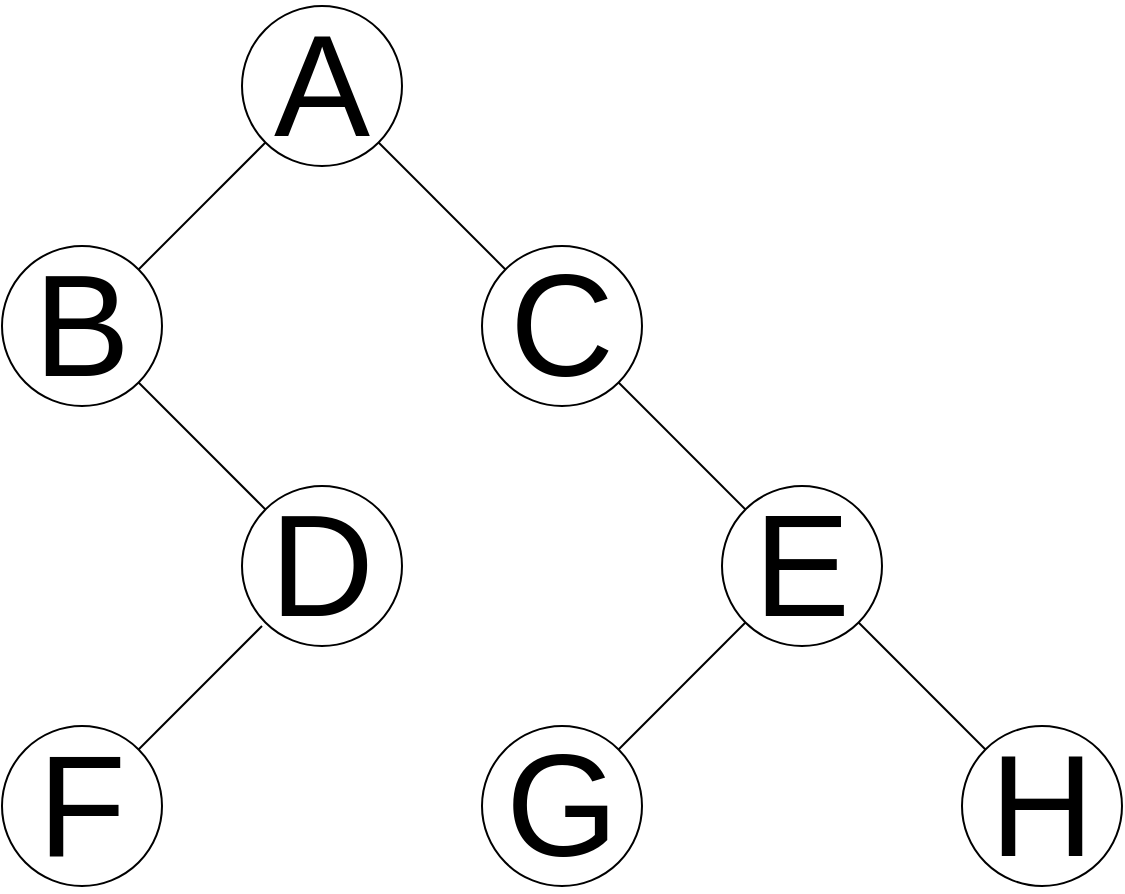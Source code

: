<mxfile>
    <diagram id="AZUdyoOi5q1vhb63bfkL" name="第 1 页">
        <mxGraphModel dx="1235" dy="768" grid="1" gridSize="10" guides="1" tooltips="1" connect="1" arrows="1" fold="1" page="1" pageScale="1" pageWidth="980" pageHeight="1390" math="0" shadow="0">
            <root>
                <mxCell id="0"/>
                <mxCell id="1" parent="0"/>
                <mxCell id="2" value="&lt;span style=&quot;font-size: 72px;&quot;&gt;A&lt;/span&gt;" style="ellipse;whiteSpace=wrap;html=1;aspect=fixed;" vertex="1" parent="1">
                    <mxGeometry x="440" y="160" width="80" height="80" as="geometry"/>
                </mxCell>
                <mxCell id="4" value="&lt;font style=&quot;font-size: 72px;&quot;&gt;B&lt;/font&gt;" style="ellipse;whiteSpace=wrap;html=1;aspect=fixed;" vertex="1" parent="1">
                    <mxGeometry x="320" y="280" width="80" height="80" as="geometry"/>
                </mxCell>
                <mxCell id="5" value="" style="endArrow=none;html=1;entryX=0;entryY=1;entryDx=0;entryDy=0;exitX=1;exitY=0;exitDx=0;exitDy=0;" edge="1" parent="1" source="4" target="2">
                    <mxGeometry width="50" height="50" relative="1" as="geometry">
                        <mxPoint x="540" y="370" as="sourcePoint"/>
                        <mxPoint x="590" y="320" as="targetPoint"/>
                    </mxGeometry>
                </mxCell>
                <mxCell id="12" value="&lt;font style=&quot;font-size: 72px;&quot;&gt;D&lt;/font&gt;" style="ellipse;whiteSpace=wrap;html=1;aspect=fixed;" vertex="1" parent="1">
                    <mxGeometry x="440" y="400" width="80" height="80" as="geometry"/>
                </mxCell>
                <mxCell id="13" value="&lt;font style=&quot;font-size: 72px;&quot;&gt;F&lt;/font&gt;" style="ellipse;whiteSpace=wrap;html=1;aspect=fixed;" vertex="1" parent="1">
                    <mxGeometry x="320" y="520" width="80" height="80" as="geometry"/>
                </mxCell>
                <mxCell id="15" value="" style="endArrow=none;html=1;exitX=1;exitY=1;exitDx=0;exitDy=0;" edge="1" parent="1" source="4" target="12">
                    <mxGeometry width="50" height="50" relative="1" as="geometry">
                        <mxPoint x="540" y="370" as="sourcePoint"/>
                        <mxPoint x="590" y="320" as="targetPoint"/>
                    </mxGeometry>
                </mxCell>
                <mxCell id="16" value="" style="endArrow=none;html=1;exitX=1;exitY=0;exitDx=0;exitDy=0;" edge="1" parent="1" source="13">
                    <mxGeometry width="50" height="50" relative="1" as="geometry">
                        <mxPoint x="540" y="370" as="sourcePoint"/>
                        <mxPoint x="450" y="470" as="targetPoint"/>
                    </mxGeometry>
                </mxCell>
                <mxCell id="17" value="&lt;font style=&quot;font-size: 72px;&quot;&gt;C&lt;/font&gt;" style="ellipse;whiteSpace=wrap;html=1;aspect=fixed;" vertex="1" parent="1">
                    <mxGeometry x="560" y="280" width="80" height="80" as="geometry"/>
                </mxCell>
                <mxCell id="18" value="&lt;font style=&quot;font-size: 72px;&quot;&gt;E&lt;/font&gt;" style="ellipse;whiteSpace=wrap;html=1;aspect=fixed;" vertex="1" parent="1">
                    <mxGeometry x="680" y="400" width="80" height="80" as="geometry"/>
                </mxCell>
                <mxCell id="19" value="&lt;font style=&quot;font-size: 72px;&quot;&gt;G&lt;/font&gt;" style="ellipse;whiteSpace=wrap;html=1;aspect=fixed;" vertex="1" parent="1">
                    <mxGeometry x="560" y="520" width="80" height="80" as="geometry"/>
                </mxCell>
                <mxCell id="20" value="&lt;font style=&quot;font-size: 72px;&quot;&gt;H&lt;/font&gt;" style="ellipse;whiteSpace=wrap;html=1;aspect=fixed;" vertex="1" parent="1">
                    <mxGeometry x="800" y="520" width="80" height="80" as="geometry"/>
                </mxCell>
                <mxCell id="21" value="" style="endArrow=none;html=1;exitX=1;exitY=1;exitDx=0;exitDy=0;entryX=0;entryY=0;entryDx=0;entryDy=0;" edge="1" parent="1" source="2" target="17">
                    <mxGeometry width="50" height="50" relative="1" as="geometry">
                        <mxPoint x="540" y="370" as="sourcePoint"/>
                        <mxPoint x="560" y="280" as="targetPoint"/>
                    </mxGeometry>
                </mxCell>
                <mxCell id="22" value="" style="endArrow=none;html=1;exitX=1;exitY=1;exitDx=0;exitDy=0;entryX=0;entryY=0;entryDx=0;entryDy=0;" edge="1" parent="1" source="17" target="18">
                    <mxGeometry width="50" height="50" relative="1" as="geometry">
                        <mxPoint x="540" y="370" as="sourcePoint"/>
                        <mxPoint x="590" y="320" as="targetPoint"/>
                    </mxGeometry>
                </mxCell>
                <mxCell id="23" value="" style="endArrow=none;html=1;exitX=1;exitY=1;exitDx=0;exitDy=0;" edge="1" parent="1" source="18" target="20">
                    <mxGeometry width="50" height="50" relative="1" as="geometry">
                        <mxPoint x="540" y="370" as="sourcePoint"/>
                        <mxPoint x="590" y="320" as="targetPoint"/>
                    </mxGeometry>
                </mxCell>
                <mxCell id="24" value="" style="endArrow=none;html=1;exitX=1;exitY=0;exitDx=0;exitDy=0;" edge="1" parent="1" source="19" target="18">
                    <mxGeometry width="50" height="50" relative="1" as="geometry">
                        <mxPoint x="540" y="370" as="sourcePoint"/>
                        <mxPoint x="590" y="320" as="targetPoint"/>
                    </mxGeometry>
                </mxCell>
            </root>
        </mxGraphModel>
    </diagram>
</mxfile>